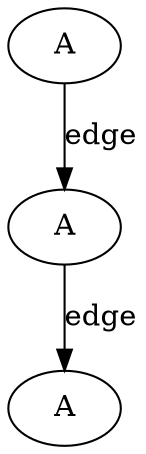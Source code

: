digraph {
	graph [bb="0,0,62,210"];
	node [label="\N"];
	0	 [height=0.5,
		label=A,
		pos="27,192",
		width=0.75];
	1	 [height=0.5,
		label=A,
		pos="27,105",
		width=0.75];
	0 -> 1	 [label="edge",
		lp="44.5,148.5",
		pos="e,27,123 27,173.97 27,162.19 27,146.56 27,133.16"];
	2	 [height=0.5,
		label=A,
		pos="27,18",
		width=0.75];
	1 -> 2	 [label="edge",
		lp="44.5,61.5",
		pos="e,27,36.003 27,86.974 27,75.192 27,59.561 27,46.158"];
}
